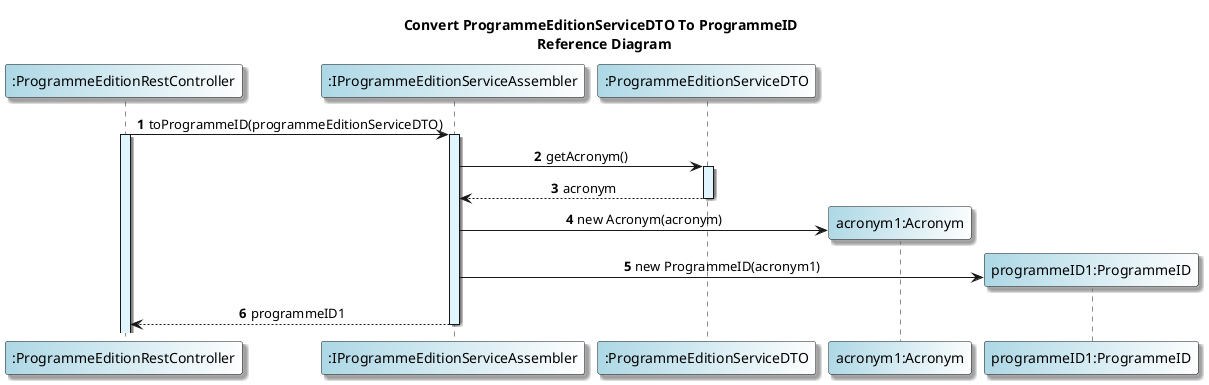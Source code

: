 @startuml
title Convert ProgrammeEditionServiceDTO To ProgrammeID \n Reference Diagram

skinparam titleFontName "Verdana"
skinparam defaultFontName "Verdana"
skinparam defaultTextAlignment center
skinparam shadowing true
skinparam actorBackgroundColor #lightblue
skinparam participantBackgroundColor #lightblue/white

autonumber

participant ":ProgrammeEditionRestController" as Controller
participant ":IProgrammeEditionServiceAssembler" as Assembler
participant ":ProgrammeEditionServiceDTO" as ServiceDTO

Controller -> Assembler: toProgrammeID(programmeEditionServiceDTO)
activate Controller #E1F5FE
activate Assembler  #E1F5FE
Assembler -> ServiceDTO: getAcronym()
activate ServiceDTO #E1F5FE
ServiceDTO --> Assembler: acronym
deactivate ServiceDTO
Assembler -> "acronym1:Acronym"**: new Acronym(acronym)
Assembler -> "programmeID1:ProgrammeID"**: new ProgrammeID(acronym1)
Assembler --> Controller: programmeID1
deactivate Assembler
@enduml